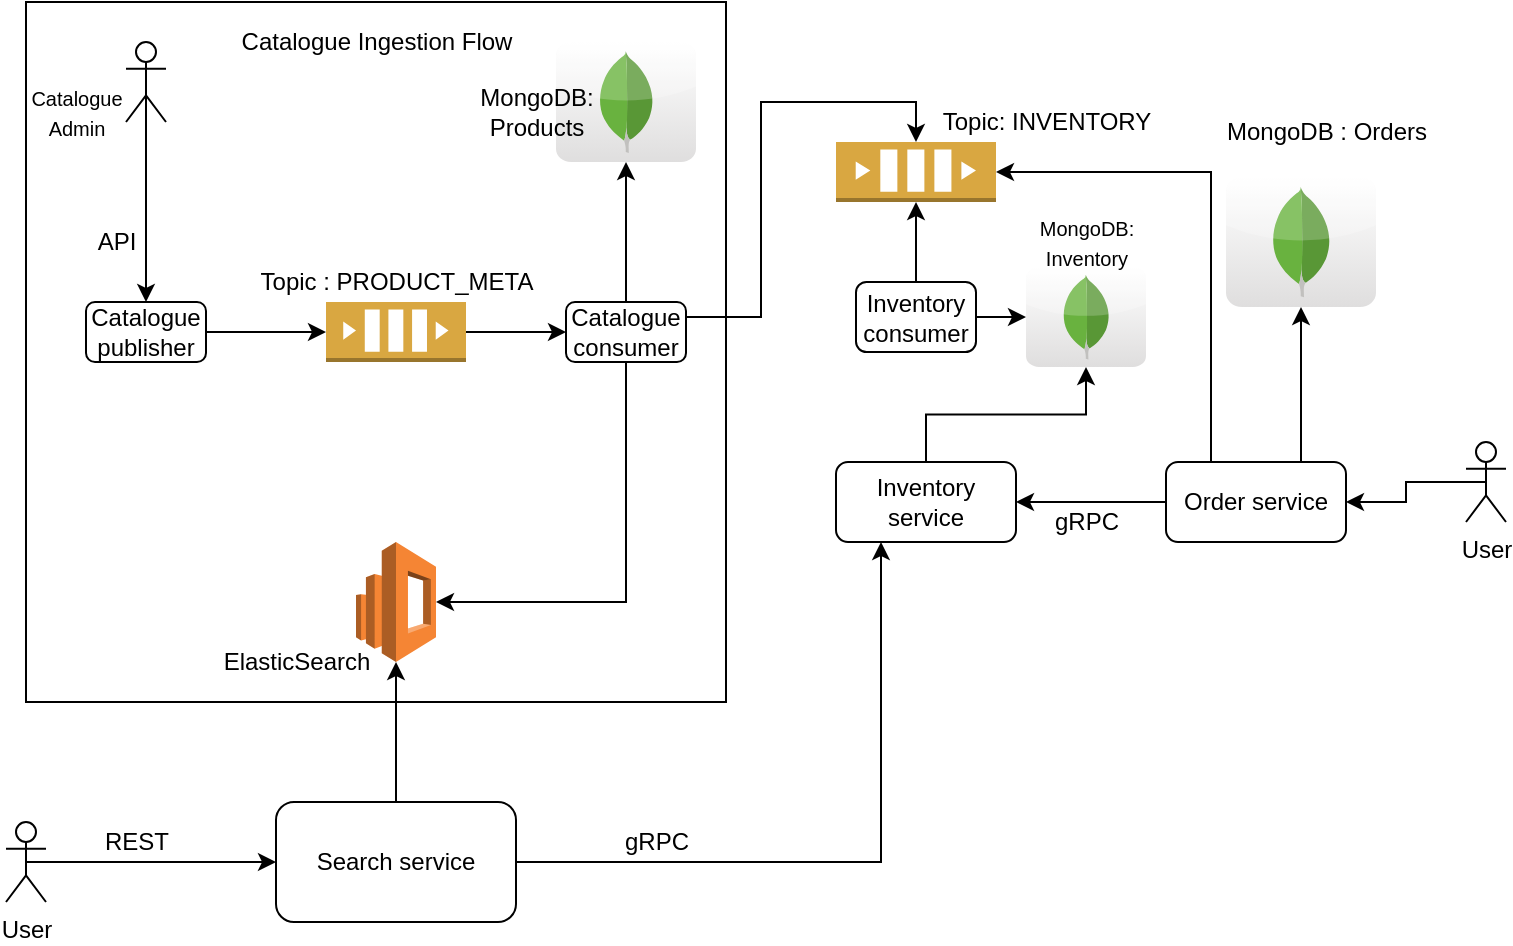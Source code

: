 <mxfile version="15.4.0" type="device"><diagram id="lnG7SvMCLmGHtB2xpGdi" name="Page-1"><mxGraphModel dx="1106" dy="807" grid="1" gridSize="10" guides="1" tooltips="1" connect="1" arrows="1" fold="1" page="1" pageScale="1" pageWidth="827" pageHeight="1169" math="0" shadow="0"><root><mxCell id="0"/><mxCell id="1" parent="0"/><mxCell id="XT4O58sQjhLdM_h0qJ6H-29" value="" style="whiteSpace=wrap;html=1;aspect=fixed;" parent="1" vertex="1"><mxGeometry x="80" y="10" width="350" height="350" as="geometry"/></mxCell><mxCell id="XT4O58sQjhLdM_h0qJ6H-15" style="edgeStyle=orthogonalEdgeStyle;rounded=0;orthogonalLoop=1;jettySize=auto;html=1;exitX=0.5;exitY=0.5;exitDx=0;exitDy=0;exitPerimeter=0;entryX=0.5;entryY=0;entryDx=0;entryDy=0;" parent="1" source="XT4O58sQjhLdM_h0qJ6H-1" target="XT4O58sQjhLdM_h0qJ6H-7" edge="1"><mxGeometry relative="1" as="geometry"/></mxCell><mxCell id="XT4O58sQjhLdM_h0qJ6H-1" value="" style="shape=umlActor;verticalLabelPosition=bottom;verticalAlign=top;html=1;outlineConnect=0;" parent="1" vertex="1"><mxGeometry x="130" y="30" width="20" height="40" as="geometry"/></mxCell><mxCell id="XT4O58sQjhLdM_h0qJ6H-18" style="edgeStyle=orthogonalEdgeStyle;rounded=0;orthogonalLoop=1;jettySize=auto;html=1;exitX=1;exitY=0.5;exitDx=0;exitDy=0;entryX=0;entryY=0.5;entryDx=0;entryDy=0;entryPerimeter=0;" parent="1" source="XT4O58sQjhLdM_h0qJ6H-7" target="XT4O58sQjhLdM_h0qJ6H-14" edge="1"><mxGeometry relative="1" as="geometry"/></mxCell><mxCell id="XT4O58sQjhLdM_h0qJ6H-7" value="Catalogue publisher" style="rounded=1;whiteSpace=wrap;html=1;" parent="1" vertex="1"><mxGeometry x="110" y="160" width="60" height="30" as="geometry"/></mxCell><mxCell id="XT4O58sQjhLdM_h0qJ6H-23" style="edgeStyle=orthogonalEdgeStyle;rounded=0;orthogonalLoop=1;jettySize=auto;html=1;exitX=0.5;exitY=1;exitDx=0;exitDy=0;exitPerimeter=0;entryX=0.5;entryY=0;entryDx=0;entryDy=0;" parent="1" edge="1"><mxGeometry relative="1" as="geometry"><mxPoint x="380" y="250" as="sourcePoint"/></mxGeometry></mxCell><mxCell id="XT4O58sQjhLdM_h0qJ6H-117" style="edgeStyle=orthogonalEdgeStyle;rounded=0;orthogonalLoop=1;jettySize=auto;html=1;exitX=0.5;exitY=0;exitDx=0;exitDy=0;" parent="1" source="XT4O58sQjhLdM_h0qJ6H-10" target="XT4O58sQjhLdM_h0qJ6H-33" edge="1"><mxGeometry relative="1" as="geometry"/></mxCell><mxCell id="XT4O58sQjhLdM_h0qJ6H-118" style="edgeStyle=orthogonalEdgeStyle;rounded=0;orthogonalLoop=1;jettySize=auto;html=1;exitX=0.5;exitY=1;exitDx=0;exitDy=0;entryX=1;entryY=0.5;entryDx=0;entryDy=0;entryPerimeter=0;" parent="1" source="XT4O58sQjhLdM_h0qJ6H-10" target="XT4O58sQjhLdM_h0qJ6H-13" edge="1"><mxGeometry relative="1" as="geometry"/></mxCell><mxCell id="2Y_9MTCMoqjoBdmSqYEc-2" style="edgeStyle=orthogonalEdgeStyle;rounded=0;orthogonalLoop=1;jettySize=auto;html=1;exitX=1;exitY=0.25;exitDx=0;exitDy=0;entryX=0.5;entryY=0;entryDx=0;entryDy=0;entryPerimeter=0;" edge="1" parent="1" source="XT4O58sQjhLdM_h0qJ6H-10" target="XT4O58sQjhLdM_h0qJ6H-66"><mxGeometry relative="1" as="geometry"/></mxCell><mxCell id="XT4O58sQjhLdM_h0qJ6H-10" value="Catalogue&lt;br&gt;consumer" style="rounded=1;whiteSpace=wrap;html=1;" parent="1" vertex="1"><mxGeometry x="350" y="160" width="60" height="30" as="geometry"/></mxCell><mxCell id="XT4O58sQjhLdM_h0qJ6H-13" value="" style="outlineConnect=0;dashed=0;verticalLabelPosition=bottom;verticalAlign=top;align=center;html=1;shape=mxgraph.aws3.elasticsearch_service;fillColor=#F58534;gradientColor=none;" parent="1" vertex="1"><mxGeometry x="245" y="280" width="40" height="60" as="geometry"/></mxCell><mxCell id="XT4O58sQjhLdM_h0qJ6H-19" style="edgeStyle=orthogonalEdgeStyle;rounded=0;orthogonalLoop=1;jettySize=auto;html=1;exitX=1;exitY=0.5;exitDx=0;exitDy=0;exitPerimeter=0;entryX=0;entryY=0.5;entryDx=0;entryDy=0;" parent="1" source="XT4O58sQjhLdM_h0qJ6H-14" target="XT4O58sQjhLdM_h0qJ6H-10" edge="1"><mxGeometry relative="1" as="geometry"/></mxCell><mxCell id="XT4O58sQjhLdM_h0qJ6H-14" value="" style="outlineConnect=0;dashed=0;verticalLabelPosition=bottom;verticalAlign=top;align=center;html=1;shape=mxgraph.aws3.queue;fillColor=#D9A741;gradientColor=none;" parent="1" vertex="1"><mxGeometry x="230" y="160" width="70" height="30" as="geometry"/></mxCell><mxCell id="XT4O58sQjhLdM_h0qJ6H-25" value="API" style="text;html=1;align=center;verticalAlign=middle;resizable=0;points=[];autosize=1;strokeColor=none;fillColor=none;" parent="1" vertex="1"><mxGeometry x="110" y="120" width="30" height="20" as="geometry"/></mxCell><mxCell id="XT4O58sQjhLdM_h0qJ6H-26" value="Topic : PRODUCT_META" style="text;html=1;align=center;verticalAlign=middle;resizable=0;points=[];autosize=1;strokeColor=none;fillColor=none;" parent="1" vertex="1"><mxGeometry x="190" y="140" width="150" height="20" as="geometry"/></mxCell><mxCell id="XT4O58sQjhLdM_h0qJ6H-28" value="ElasticSearch" style="text;html=1;align=center;verticalAlign=middle;resizable=0;points=[];autosize=1;strokeColor=none;fillColor=none;" parent="1" vertex="1"><mxGeometry x="170" y="330" width="90" height="20" as="geometry"/></mxCell><mxCell id="XT4O58sQjhLdM_h0qJ6H-31" value="Catalogue Ingestion Flow" style="text;html=1;align=center;verticalAlign=middle;resizable=0;points=[];autosize=1;strokeColor=none;fillColor=none;" parent="1" vertex="1"><mxGeometry x="180" y="20" width="150" height="20" as="geometry"/></mxCell><mxCell id="XT4O58sQjhLdM_h0qJ6H-38" style="edgeStyle=orthogonalEdgeStyle;rounded=0;orthogonalLoop=1;jettySize=auto;html=1;exitX=0.5;exitY=0.5;exitDx=0;exitDy=0;exitPerimeter=0;" parent="1" source="XT4O58sQjhLdM_h0qJ6H-32" target="XT4O58sQjhLdM_h0qJ6H-35" edge="1"><mxGeometry relative="1" as="geometry"/></mxCell><mxCell id="XT4O58sQjhLdM_h0qJ6H-32" value="User" style="shape=umlActor;verticalLabelPosition=bottom;verticalAlign=top;html=1;outlineConnect=0;" parent="1" vertex="1"><mxGeometry x="70" y="420" width="20" height="40" as="geometry"/></mxCell><mxCell id="XT4O58sQjhLdM_h0qJ6H-33" value="" style="dashed=0;outlineConnect=0;html=1;align=center;labelPosition=center;verticalLabelPosition=bottom;verticalAlign=top;shape=mxgraph.webicons.mongodb;gradientColor=#DFDEDE" parent="1" vertex="1"><mxGeometry x="345" y="30" width="70" height="60" as="geometry"/></mxCell><mxCell id="XT4O58sQjhLdM_h0qJ6H-34" value="MongoDB:&lt;br&gt;Products" style="text;html=1;align=center;verticalAlign=middle;resizable=0;points=[];autosize=1;strokeColor=none;fillColor=none;" parent="1" vertex="1"><mxGeometry x="300" y="50" width="70" height="30" as="geometry"/></mxCell><mxCell id="XT4O58sQjhLdM_h0qJ6H-42" style="edgeStyle=orthogonalEdgeStyle;rounded=0;orthogonalLoop=1;jettySize=auto;html=1;exitX=0.5;exitY=0;exitDx=0;exitDy=0;" parent="1" source="XT4O58sQjhLdM_h0qJ6H-35" target="XT4O58sQjhLdM_h0qJ6H-13" edge="1"><mxGeometry relative="1" as="geometry"/></mxCell><mxCell id="XT4O58sQjhLdM_h0qJ6H-110" style="edgeStyle=orthogonalEdgeStyle;rounded=0;orthogonalLoop=1;jettySize=auto;html=1;exitX=1;exitY=0.5;exitDx=0;exitDy=0;entryX=0.25;entryY=1;entryDx=0;entryDy=0;" parent="1" source="XT4O58sQjhLdM_h0qJ6H-35" target="XT4O58sQjhLdM_h0qJ6H-67" edge="1"><mxGeometry relative="1" as="geometry"/></mxCell><mxCell id="XT4O58sQjhLdM_h0qJ6H-35" value="Search service" style="rounded=1;whiteSpace=wrap;html=1;" parent="1" vertex="1"><mxGeometry x="205" y="410" width="120" height="60" as="geometry"/></mxCell><mxCell id="XT4O58sQjhLdM_h0qJ6H-45" value="REST" style="text;html=1;align=center;verticalAlign=middle;resizable=0;points=[];autosize=1;strokeColor=none;fillColor=none;" parent="1" vertex="1"><mxGeometry x="110" y="420" width="50" height="20" as="geometry"/></mxCell><mxCell id="XT4O58sQjhLdM_h0qJ6H-49" style="edgeStyle=orthogonalEdgeStyle;rounded=0;orthogonalLoop=1;jettySize=auto;html=1;exitX=0.5;exitY=0.5;exitDx=0;exitDy=0;exitPerimeter=0;" parent="1" source="XT4O58sQjhLdM_h0qJ6H-47" target="XT4O58sQjhLdM_h0qJ6H-48" edge="1"><mxGeometry relative="1" as="geometry"/></mxCell><mxCell id="XT4O58sQjhLdM_h0qJ6H-47" value="User" style="shape=umlActor;verticalLabelPosition=bottom;verticalAlign=top;html=1;outlineConnect=0;" parent="1" vertex="1"><mxGeometry x="800" y="230" width="20" height="40" as="geometry"/></mxCell><mxCell id="XT4O58sQjhLdM_h0qJ6H-94" style="edgeStyle=orthogonalEdgeStyle;rounded=0;orthogonalLoop=1;jettySize=auto;html=1;exitX=0;exitY=0.5;exitDx=0;exitDy=0;entryX=1;entryY=0.5;entryDx=0;entryDy=0;" parent="1" source="XT4O58sQjhLdM_h0qJ6H-48" target="XT4O58sQjhLdM_h0qJ6H-67" edge="1"><mxGeometry relative="1" as="geometry"/></mxCell><mxCell id="2Y_9MTCMoqjoBdmSqYEc-10" style="edgeStyle=orthogonalEdgeStyle;rounded=0;orthogonalLoop=1;jettySize=auto;html=1;exitX=0.75;exitY=0;exitDx=0;exitDy=0;" edge="1" parent="1" source="XT4O58sQjhLdM_h0qJ6H-48" target="XT4O58sQjhLdM_h0qJ6H-50"><mxGeometry relative="1" as="geometry"/></mxCell><mxCell id="2Y_9MTCMoqjoBdmSqYEc-11" style="edgeStyle=orthogonalEdgeStyle;rounded=0;orthogonalLoop=1;jettySize=auto;html=1;exitX=0.25;exitY=0;exitDx=0;exitDy=0;entryX=1;entryY=0.5;entryDx=0;entryDy=0;entryPerimeter=0;" edge="1" parent="1" source="XT4O58sQjhLdM_h0qJ6H-48" target="XT4O58sQjhLdM_h0qJ6H-66"><mxGeometry relative="1" as="geometry"/></mxCell><mxCell id="XT4O58sQjhLdM_h0qJ6H-48" value="Order service" style="rounded=1;whiteSpace=wrap;html=1;" parent="1" vertex="1"><mxGeometry x="650" y="240" width="90" height="40" as="geometry"/></mxCell><mxCell id="XT4O58sQjhLdM_h0qJ6H-50" value="" style="dashed=0;outlineConnect=0;html=1;align=center;labelPosition=center;verticalLabelPosition=bottom;verticalAlign=top;shape=mxgraph.webicons.mongodb;gradientColor=#DFDEDE" parent="1" vertex="1"><mxGeometry x="680" y="97.5" width="75" height="65" as="geometry"/></mxCell><mxCell id="XT4O58sQjhLdM_h0qJ6H-52" value="MongoDB : Orders" style="text;html=1;align=center;verticalAlign=middle;resizable=0;points=[];autosize=1;strokeColor=none;fillColor=none;" parent="1" vertex="1"><mxGeometry x="670" y="65" width="120" height="20" as="geometry"/></mxCell><mxCell id="XT4O58sQjhLdM_h0qJ6H-66" value="" style="outlineConnect=0;dashed=0;verticalLabelPosition=bottom;verticalAlign=top;align=center;html=1;shape=mxgraph.aws3.queue;fillColor=#D9A741;gradientColor=none;" parent="1" vertex="1"><mxGeometry x="485" y="80" width="80" height="30" as="geometry"/></mxCell><mxCell id="2Y_9MTCMoqjoBdmSqYEc-14" style="edgeStyle=orthogonalEdgeStyle;rounded=0;orthogonalLoop=1;jettySize=auto;html=1;exitX=0.5;exitY=0;exitDx=0;exitDy=0;" edge="1" parent="1" source="XT4O58sQjhLdM_h0qJ6H-67" target="XT4O58sQjhLdM_h0qJ6H-104"><mxGeometry relative="1" as="geometry"/></mxCell><mxCell id="XT4O58sQjhLdM_h0qJ6H-67" value="Inventory service" style="rounded=1;whiteSpace=wrap;html=1;" parent="1" vertex="1"><mxGeometry x="485" y="240" width="90" height="40" as="geometry"/></mxCell><mxCell id="XT4O58sQjhLdM_h0qJ6H-91" value="gRPC" style="text;html=1;align=center;verticalAlign=middle;resizable=0;points=[];autosize=1;strokeColor=none;fillColor=none;" parent="1" vertex="1"><mxGeometry x="370" y="420" width="50" height="20" as="geometry"/></mxCell><mxCell id="XT4O58sQjhLdM_h0qJ6H-93" value="Topic: INVENTORY" style="text;html=1;align=center;verticalAlign=middle;resizable=0;points=[];autosize=1;strokeColor=none;fillColor=none;" parent="1" vertex="1"><mxGeometry x="530" y="60" width="120" height="20" as="geometry"/></mxCell><mxCell id="2Y_9MTCMoqjoBdmSqYEc-7" style="edgeStyle=orthogonalEdgeStyle;rounded=0;orthogonalLoop=1;jettySize=auto;html=1;exitX=0.5;exitY=0;exitDx=0;exitDy=0;entryX=0.5;entryY=1;entryDx=0;entryDy=0;entryPerimeter=0;" edge="1" parent="1" source="XT4O58sQjhLdM_h0qJ6H-71" target="XT4O58sQjhLdM_h0qJ6H-66"><mxGeometry relative="1" as="geometry"/></mxCell><mxCell id="2Y_9MTCMoqjoBdmSqYEc-12" style="edgeStyle=orthogonalEdgeStyle;rounded=0;orthogonalLoop=1;jettySize=auto;html=1;exitX=1;exitY=0.5;exitDx=0;exitDy=0;" edge="1" parent="1" source="XT4O58sQjhLdM_h0qJ6H-71" target="XT4O58sQjhLdM_h0qJ6H-104"><mxGeometry relative="1" as="geometry"/></mxCell><mxCell id="XT4O58sQjhLdM_h0qJ6H-71" value="Inventory&lt;br&gt;consumer" style="rounded=1;whiteSpace=wrap;html=1;" parent="1" vertex="1"><mxGeometry x="495" y="150" width="60" height="35" as="geometry"/></mxCell><mxCell id="XT4O58sQjhLdM_h0qJ6H-104" value="" style="dashed=0;outlineConnect=0;html=1;align=center;labelPosition=center;verticalLabelPosition=bottom;verticalAlign=top;shape=mxgraph.webicons.mongodb;gradientColor=#DFDEDE" parent="1" vertex="1"><mxGeometry x="580" y="142.5" width="60" height="50" as="geometry"/></mxCell><mxCell id="XT4O58sQjhLdM_h0qJ6H-105" value="&lt;font style=&quot;font-size: 10px&quot;&gt;MongoDB:&lt;br&gt;Inventory&lt;/font&gt;" style="text;html=1;align=center;verticalAlign=middle;resizable=0;points=[];autosize=1;strokeColor=none;fillColor=none;" parent="1" vertex="1"><mxGeometry x="580" y="115" width="60" height="30" as="geometry"/></mxCell><mxCell id="XT4O58sQjhLdM_h0qJ6H-112" value="&lt;font style=&quot;font-size: 10px&quot;&gt;Catalogue &lt;br&gt;Admin&lt;/font&gt;" style="text;html=1;align=center;verticalAlign=middle;resizable=0;points=[];autosize=1;strokeColor=none;fillColor=none;" parent="1" vertex="1"><mxGeometry x="75" y="50" width="60" height="30" as="geometry"/></mxCell><mxCell id="2Y_9MTCMoqjoBdmSqYEc-13" value="gRPC" style="text;html=1;align=center;verticalAlign=middle;resizable=0;points=[];autosize=1;strokeColor=none;fillColor=none;" vertex="1" parent="1"><mxGeometry x="585" y="260" width="50" height="20" as="geometry"/></mxCell></root></mxGraphModel></diagram></mxfile>